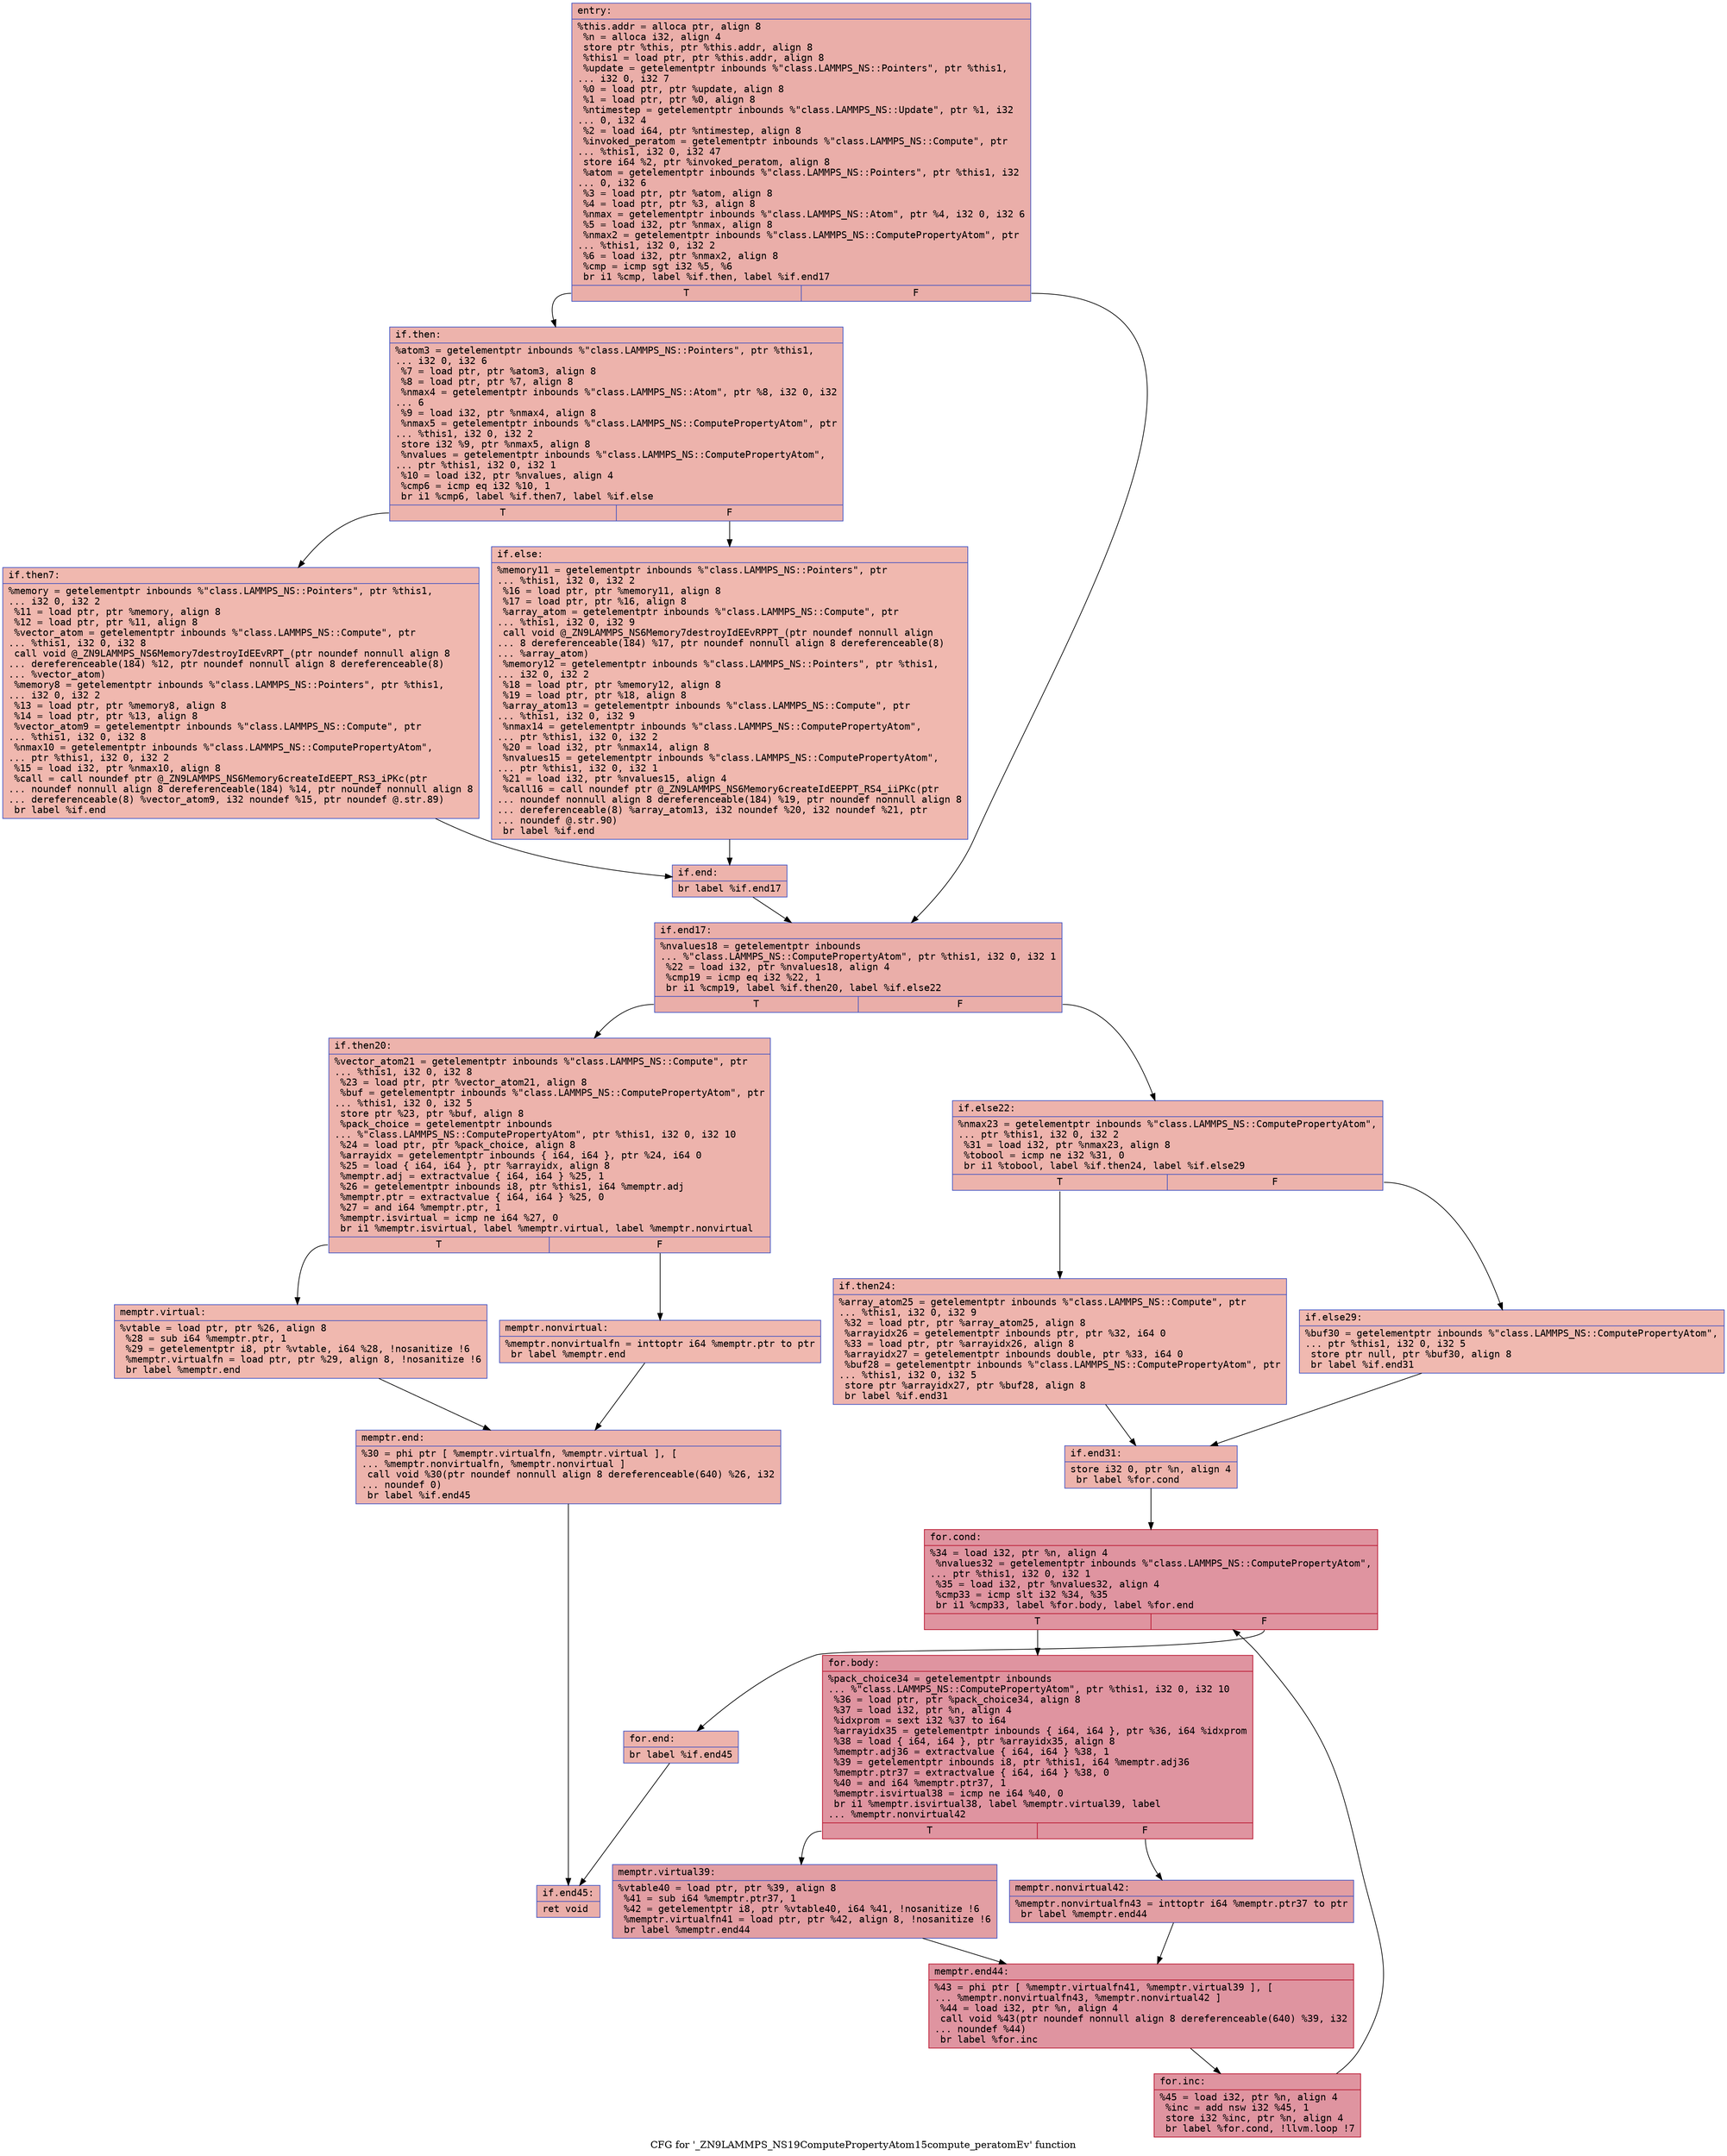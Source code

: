 digraph "CFG for '_ZN9LAMMPS_NS19ComputePropertyAtom15compute_peratomEv' function" {
	label="CFG for '_ZN9LAMMPS_NS19ComputePropertyAtom15compute_peratomEv' function";

	Node0x55e557d59380 [shape=record,color="#3d50c3ff", style=filled, fillcolor="#d0473d70" fontname="Courier",label="{entry:\l|  %this.addr = alloca ptr, align 8\l  %n = alloca i32, align 4\l  store ptr %this, ptr %this.addr, align 8\l  %this1 = load ptr, ptr %this.addr, align 8\l  %update = getelementptr inbounds %\"class.LAMMPS_NS::Pointers\", ptr %this1,\l... i32 0, i32 7\l  %0 = load ptr, ptr %update, align 8\l  %1 = load ptr, ptr %0, align 8\l  %ntimestep = getelementptr inbounds %\"class.LAMMPS_NS::Update\", ptr %1, i32\l... 0, i32 4\l  %2 = load i64, ptr %ntimestep, align 8\l  %invoked_peratom = getelementptr inbounds %\"class.LAMMPS_NS::Compute\", ptr\l... %this1, i32 0, i32 47\l  store i64 %2, ptr %invoked_peratom, align 8\l  %atom = getelementptr inbounds %\"class.LAMMPS_NS::Pointers\", ptr %this1, i32\l... 0, i32 6\l  %3 = load ptr, ptr %atom, align 8\l  %4 = load ptr, ptr %3, align 8\l  %nmax = getelementptr inbounds %\"class.LAMMPS_NS::Atom\", ptr %4, i32 0, i32 6\l  %5 = load i32, ptr %nmax, align 8\l  %nmax2 = getelementptr inbounds %\"class.LAMMPS_NS::ComputePropertyAtom\", ptr\l... %this1, i32 0, i32 2\l  %6 = load i32, ptr %nmax2, align 8\l  %cmp = icmp sgt i32 %5, %6\l  br i1 %cmp, label %if.then, label %if.end17\l|{<s0>T|<s1>F}}"];
	Node0x55e557d59380:s0 -> Node0x55e557d5a020[tooltip="entry -> if.then\nProbability 50.00%" ];
	Node0x55e557d59380:s1 -> Node0x55e557d59280[tooltip="entry -> if.end17\nProbability 50.00%" ];
	Node0x55e557d5a020 [shape=record,color="#3d50c3ff", style=filled, fillcolor="#d6524470" fontname="Courier",label="{if.then:\l|  %atom3 = getelementptr inbounds %\"class.LAMMPS_NS::Pointers\", ptr %this1,\l... i32 0, i32 6\l  %7 = load ptr, ptr %atom3, align 8\l  %8 = load ptr, ptr %7, align 8\l  %nmax4 = getelementptr inbounds %\"class.LAMMPS_NS::Atom\", ptr %8, i32 0, i32\l... 6\l  %9 = load i32, ptr %nmax4, align 8\l  %nmax5 = getelementptr inbounds %\"class.LAMMPS_NS::ComputePropertyAtom\", ptr\l... %this1, i32 0, i32 2\l  store i32 %9, ptr %nmax5, align 8\l  %nvalues = getelementptr inbounds %\"class.LAMMPS_NS::ComputePropertyAtom\",\l... ptr %this1, i32 0, i32 1\l  %10 = load i32, ptr %nvalues, align 4\l  %cmp6 = icmp eq i32 %10, 1\l  br i1 %cmp6, label %if.then7, label %if.else\l|{<s0>T|<s1>F}}"];
	Node0x55e557d5a020:s0 -> Node0x55e557d5a990[tooltip="if.then -> if.then7\nProbability 50.00%" ];
	Node0x55e557d5a020:s1 -> Node0x55e557d5aa10[tooltip="if.then -> if.else\nProbability 50.00%" ];
	Node0x55e557d5a990 [shape=record,color="#3d50c3ff", style=filled, fillcolor="#dc5d4a70" fontname="Courier",label="{if.then7:\l|  %memory = getelementptr inbounds %\"class.LAMMPS_NS::Pointers\", ptr %this1,\l... i32 0, i32 2\l  %11 = load ptr, ptr %memory, align 8\l  %12 = load ptr, ptr %11, align 8\l  %vector_atom = getelementptr inbounds %\"class.LAMMPS_NS::Compute\", ptr\l... %this1, i32 0, i32 8\l  call void @_ZN9LAMMPS_NS6Memory7destroyIdEEvRPT_(ptr noundef nonnull align 8\l... dereferenceable(184) %12, ptr noundef nonnull align 8 dereferenceable(8)\l... %vector_atom)\l  %memory8 = getelementptr inbounds %\"class.LAMMPS_NS::Pointers\", ptr %this1,\l... i32 0, i32 2\l  %13 = load ptr, ptr %memory8, align 8\l  %14 = load ptr, ptr %13, align 8\l  %vector_atom9 = getelementptr inbounds %\"class.LAMMPS_NS::Compute\", ptr\l... %this1, i32 0, i32 8\l  %nmax10 = getelementptr inbounds %\"class.LAMMPS_NS::ComputePropertyAtom\",\l... ptr %this1, i32 0, i32 2\l  %15 = load i32, ptr %nmax10, align 8\l  %call = call noundef ptr @_ZN9LAMMPS_NS6Memory6createIdEEPT_RS3_iPKc(ptr\l... noundef nonnull align 8 dereferenceable(184) %14, ptr noundef nonnull align 8\l... dereferenceable(8) %vector_atom9, i32 noundef %15, ptr noundef @.str.89)\l  br label %if.end\l}"];
	Node0x55e557d5a990 -> Node0x55e557d5b780[tooltip="if.then7 -> if.end\nProbability 100.00%" ];
	Node0x55e557d5aa10 [shape=record,color="#3d50c3ff", style=filled, fillcolor="#dc5d4a70" fontname="Courier",label="{if.else:\l|  %memory11 = getelementptr inbounds %\"class.LAMMPS_NS::Pointers\", ptr\l... %this1, i32 0, i32 2\l  %16 = load ptr, ptr %memory11, align 8\l  %17 = load ptr, ptr %16, align 8\l  %array_atom = getelementptr inbounds %\"class.LAMMPS_NS::Compute\", ptr\l... %this1, i32 0, i32 9\l  call void @_ZN9LAMMPS_NS6Memory7destroyIdEEvRPPT_(ptr noundef nonnull align\l... 8 dereferenceable(184) %17, ptr noundef nonnull align 8 dereferenceable(8)\l... %array_atom)\l  %memory12 = getelementptr inbounds %\"class.LAMMPS_NS::Pointers\", ptr %this1,\l... i32 0, i32 2\l  %18 = load ptr, ptr %memory12, align 8\l  %19 = load ptr, ptr %18, align 8\l  %array_atom13 = getelementptr inbounds %\"class.LAMMPS_NS::Compute\", ptr\l... %this1, i32 0, i32 9\l  %nmax14 = getelementptr inbounds %\"class.LAMMPS_NS::ComputePropertyAtom\",\l... ptr %this1, i32 0, i32 2\l  %20 = load i32, ptr %nmax14, align 8\l  %nvalues15 = getelementptr inbounds %\"class.LAMMPS_NS::ComputePropertyAtom\",\l... ptr %this1, i32 0, i32 1\l  %21 = load i32, ptr %nvalues15, align 4\l  %call16 = call noundef ptr @_ZN9LAMMPS_NS6Memory6createIdEEPPT_RS4_iiPKc(ptr\l... noundef nonnull align 8 dereferenceable(184) %19, ptr noundef nonnull align 8\l... dereferenceable(8) %array_atom13, i32 noundef %20, i32 noundef %21, ptr\l... noundef @.str.90)\l  br label %if.end\l}"];
	Node0x55e557d5aa10 -> Node0x55e557d5b780[tooltip="if.else -> if.end\nProbability 100.00%" ];
	Node0x55e557d5b780 [shape=record,color="#3d50c3ff", style=filled, fillcolor="#d6524470" fontname="Courier",label="{if.end:\l|  br label %if.end17\l}"];
	Node0x55e557d5b780 -> Node0x55e557d59280[tooltip="if.end -> if.end17\nProbability 100.00%" ];
	Node0x55e557d59280 [shape=record,color="#3d50c3ff", style=filled, fillcolor="#d0473d70" fontname="Courier",label="{if.end17:\l|  %nvalues18 = getelementptr inbounds\l... %\"class.LAMMPS_NS::ComputePropertyAtom\", ptr %this1, i32 0, i32 1\l  %22 = load i32, ptr %nvalues18, align 4\l  %cmp19 = icmp eq i32 %22, 1\l  br i1 %cmp19, label %if.then20, label %if.else22\l|{<s0>T|<s1>F}}"];
	Node0x55e557d59280:s0 -> Node0x55e557d5c700[tooltip="if.end17 -> if.then20\nProbability 50.00%" ];
	Node0x55e557d59280:s1 -> Node0x55e557d5c780[tooltip="if.end17 -> if.else22\nProbability 50.00%" ];
	Node0x55e557d5c700 [shape=record,color="#3d50c3ff", style=filled, fillcolor="#d6524470" fontname="Courier",label="{if.then20:\l|  %vector_atom21 = getelementptr inbounds %\"class.LAMMPS_NS::Compute\", ptr\l... %this1, i32 0, i32 8\l  %23 = load ptr, ptr %vector_atom21, align 8\l  %buf = getelementptr inbounds %\"class.LAMMPS_NS::ComputePropertyAtom\", ptr\l... %this1, i32 0, i32 5\l  store ptr %23, ptr %buf, align 8\l  %pack_choice = getelementptr inbounds\l... %\"class.LAMMPS_NS::ComputePropertyAtom\", ptr %this1, i32 0, i32 10\l  %24 = load ptr, ptr %pack_choice, align 8\l  %arrayidx = getelementptr inbounds \{ i64, i64 \}, ptr %24, i64 0\l  %25 = load \{ i64, i64 \}, ptr %arrayidx, align 8\l  %memptr.adj = extractvalue \{ i64, i64 \} %25, 1\l  %26 = getelementptr inbounds i8, ptr %this1, i64 %memptr.adj\l  %memptr.ptr = extractvalue \{ i64, i64 \} %25, 0\l  %27 = and i64 %memptr.ptr, 1\l  %memptr.isvirtual = icmp ne i64 %27, 0\l  br i1 %memptr.isvirtual, label %memptr.virtual, label %memptr.nonvirtual\l|{<s0>T|<s1>F}}"];
	Node0x55e557d5c700:s0 -> Node0x55e557d5d260[tooltip="if.then20 -> memptr.virtual\nProbability 50.00%" ];
	Node0x55e557d5c700:s1 -> Node0x55e557d5d2b0[tooltip="if.then20 -> memptr.nonvirtual\nProbability 50.00%" ];
	Node0x55e557d5d260 [shape=record,color="#3d50c3ff", style=filled, fillcolor="#dc5d4a70" fontname="Courier",label="{memptr.virtual:\l|  %vtable = load ptr, ptr %26, align 8\l  %28 = sub i64 %memptr.ptr, 1\l  %29 = getelementptr i8, ptr %vtable, i64 %28, !nosanitize !6\l  %memptr.virtualfn = load ptr, ptr %29, align 8, !nosanitize !6\l  br label %memptr.end\l}"];
	Node0x55e557d5d260 -> Node0x55e557d5b4d0[tooltip="memptr.virtual -> memptr.end\nProbability 100.00%" ];
	Node0x55e557d5d2b0 [shape=record,color="#3d50c3ff", style=filled, fillcolor="#dc5d4a70" fontname="Courier",label="{memptr.nonvirtual:\l|  %memptr.nonvirtualfn = inttoptr i64 %memptr.ptr to ptr\l  br label %memptr.end\l}"];
	Node0x55e557d5d2b0 -> Node0x55e557d5b4d0[tooltip="memptr.nonvirtual -> memptr.end\nProbability 100.00%" ];
	Node0x55e557d5b4d0 [shape=record,color="#3d50c3ff", style=filled, fillcolor="#d6524470" fontname="Courier",label="{memptr.end:\l|  %30 = phi ptr [ %memptr.virtualfn, %memptr.virtual ], [\l... %memptr.nonvirtualfn, %memptr.nonvirtual ]\l  call void %30(ptr noundef nonnull align 8 dereferenceable(640) %26, i32\l... noundef 0)\l  br label %if.end45\l}"];
	Node0x55e557d5b4d0 -> Node0x55e557d5e3b0[tooltip="memptr.end -> if.end45\nProbability 100.00%" ];
	Node0x55e557d5c780 [shape=record,color="#3d50c3ff", style=filled, fillcolor="#d6524470" fontname="Courier",label="{if.else22:\l|  %nmax23 = getelementptr inbounds %\"class.LAMMPS_NS::ComputePropertyAtom\",\l... ptr %this1, i32 0, i32 2\l  %31 = load i32, ptr %nmax23, align 8\l  %tobool = icmp ne i32 %31, 0\l  br i1 %tobool, label %if.then24, label %if.else29\l|{<s0>T|<s1>F}}"];
	Node0x55e557d5c780:s0 -> Node0x55e557d5e6a0[tooltip="if.else22 -> if.then24\nProbability 62.50%" ];
	Node0x55e557d5c780:s1 -> Node0x55e557d5e6f0[tooltip="if.else22 -> if.else29\nProbability 37.50%" ];
	Node0x55e557d5e6a0 [shape=record,color="#3d50c3ff", style=filled, fillcolor="#d8564670" fontname="Courier",label="{if.then24:\l|  %array_atom25 = getelementptr inbounds %\"class.LAMMPS_NS::Compute\", ptr\l... %this1, i32 0, i32 9\l  %32 = load ptr, ptr %array_atom25, align 8\l  %arrayidx26 = getelementptr inbounds ptr, ptr %32, i64 0\l  %33 = load ptr, ptr %arrayidx26, align 8\l  %arrayidx27 = getelementptr inbounds double, ptr %33, i64 0\l  %buf28 = getelementptr inbounds %\"class.LAMMPS_NS::ComputePropertyAtom\", ptr\l... %this1, i32 0, i32 5\l  store ptr %arrayidx27, ptr %buf28, align 8\l  br label %if.end31\l}"];
	Node0x55e557d5e6a0 -> Node0x55e557d5ed90[tooltip="if.then24 -> if.end31\nProbability 100.00%" ];
	Node0x55e557d5e6f0 [shape=record,color="#3d50c3ff", style=filled, fillcolor="#de614d70" fontname="Courier",label="{if.else29:\l|  %buf30 = getelementptr inbounds %\"class.LAMMPS_NS::ComputePropertyAtom\",\l... ptr %this1, i32 0, i32 5\l  store ptr null, ptr %buf30, align 8\l  br label %if.end31\l}"];
	Node0x55e557d5e6f0 -> Node0x55e557d5ed90[tooltip="if.else29 -> if.end31\nProbability 100.00%" ];
	Node0x55e557d5ed90 [shape=record,color="#3d50c3ff", style=filled, fillcolor="#d6524470" fontname="Courier",label="{if.end31:\l|  store i32 0, ptr %n, align 4\l  br label %for.cond\l}"];
	Node0x55e557d5ed90 -> Node0x55e557d5f110[tooltip="if.end31 -> for.cond\nProbability 100.00%" ];
	Node0x55e557d5f110 [shape=record,color="#b70d28ff", style=filled, fillcolor="#b70d2870" fontname="Courier",label="{for.cond:\l|  %34 = load i32, ptr %n, align 4\l  %nvalues32 = getelementptr inbounds %\"class.LAMMPS_NS::ComputePropertyAtom\",\l... ptr %this1, i32 0, i32 1\l  %35 = load i32, ptr %nvalues32, align 4\l  %cmp33 = icmp slt i32 %34, %35\l  br i1 %cmp33, label %for.body, label %for.end\l|{<s0>T|<s1>F}}"];
	Node0x55e557d5f110:s0 -> Node0x55e557d5f4a0[tooltip="for.cond -> for.body\nProbability 96.88%" ];
	Node0x55e557d5f110:s1 -> Node0x55e557d5f520[tooltip="for.cond -> for.end\nProbability 3.12%" ];
	Node0x55e557d5f4a0 [shape=record,color="#b70d28ff", style=filled, fillcolor="#b70d2870" fontname="Courier",label="{for.body:\l|  %pack_choice34 = getelementptr inbounds\l... %\"class.LAMMPS_NS::ComputePropertyAtom\", ptr %this1, i32 0, i32 10\l  %36 = load ptr, ptr %pack_choice34, align 8\l  %37 = load i32, ptr %n, align 4\l  %idxprom = sext i32 %37 to i64\l  %arrayidx35 = getelementptr inbounds \{ i64, i64 \}, ptr %36, i64 %idxprom\l  %38 = load \{ i64, i64 \}, ptr %arrayidx35, align 8\l  %memptr.adj36 = extractvalue \{ i64, i64 \} %38, 1\l  %39 = getelementptr inbounds i8, ptr %this1, i64 %memptr.adj36\l  %memptr.ptr37 = extractvalue \{ i64, i64 \} %38, 0\l  %40 = and i64 %memptr.ptr37, 1\l  %memptr.isvirtual38 = icmp ne i64 %40, 0\l  br i1 %memptr.isvirtual38, label %memptr.virtual39, label\l... %memptr.nonvirtual42\l|{<s0>T|<s1>F}}"];
	Node0x55e557d5f4a0:s0 -> Node0x55e557d5fe10[tooltip="for.body -> memptr.virtual39\nProbability 50.00%" ];
	Node0x55e557d5f4a0:s1 -> Node0x55e557d5fe80[tooltip="for.body -> memptr.nonvirtual42\nProbability 50.00%" ];
	Node0x55e557d5fe10 [shape=record,color="#3d50c3ff", style=filled, fillcolor="#be242e70" fontname="Courier",label="{memptr.virtual39:\l|  %vtable40 = load ptr, ptr %39, align 8\l  %41 = sub i64 %memptr.ptr37, 1\l  %42 = getelementptr i8, ptr %vtable40, i64 %41, !nosanitize !6\l  %memptr.virtualfn41 = load ptr, ptr %42, align 8, !nosanitize !6\l  br label %memptr.end44\l}"];
	Node0x55e557d5fe10 -> Node0x55e557d602c0[tooltip="memptr.virtual39 -> memptr.end44\nProbability 100.00%" ];
	Node0x55e557d5fe80 [shape=record,color="#3d50c3ff", style=filled, fillcolor="#be242e70" fontname="Courier",label="{memptr.nonvirtual42:\l|  %memptr.nonvirtualfn43 = inttoptr i64 %memptr.ptr37 to ptr\l  br label %memptr.end44\l}"];
	Node0x55e557d5fe80 -> Node0x55e557d602c0[tooltip="memptr.nonvirtual42 -> memptr.end44\nProbability 100.00%" ];
	Node0x55e557d602c0 [shape=record,color="#b70d28ff", style=filled, fillcolor="#b70d2870" fontname="Courier",label="{memptr.end44:\l|  %43 = phi ptr [ %memptr.virtualfn41, %memptr.virtual39 ], [\l... %memptr.nonvirtualfn43, %memptr.nonvirtual42 ]\l  %44 = load i32, ptr %n, align 4\l  call void %43(ptr noundef nonnull align 8 dereferenceable(640) %39, i32\l... noundef %44)\l  br label %for.inc\l}"];
	Node0x55e557d602c0 -> Node0x55e557d60650[tooltip="memptr.end44 -> for.inc\nProbability 100.00%" ];
	Node0x55e557d60650 [shape=record,color="#b70d28ff", style=filled, fillcolor="#b70d2870" fontname="Courier",label="{for.inc:\l|  %45 = load i32, ptr %n, align 4\l  %inc = add nsw i32 %45, 1\l  store i32 %inc, ptr %n, align 4\l  br label %for.cond, !llvm.loop !7\l}"];
	Node0x55e557d60650 -> Node0x55e557d5f110[tooltip="for.inc -> for.cond\nProbability 100.00%" ];
	Node0x55e557d5f520 [shape=record,color="#3d50c3ff", style=filled, fillcolor="#d6524470" fontname="Courier",label="{for.end:\l|  br label %if.end45\l}"];
	Node0x55e557d5f520 -> Node0x55e557d5e3b0[tooltip="for.end -> if.end45\nProbability 100.00%" ];
	Node0x55e557d5e3b0 [shape=record,color="#3d50c3ff", style=filled, fillcolor="#d0473d70" fontname="Courier",label="{if.end45:\l|  ret void\l}"];
}
